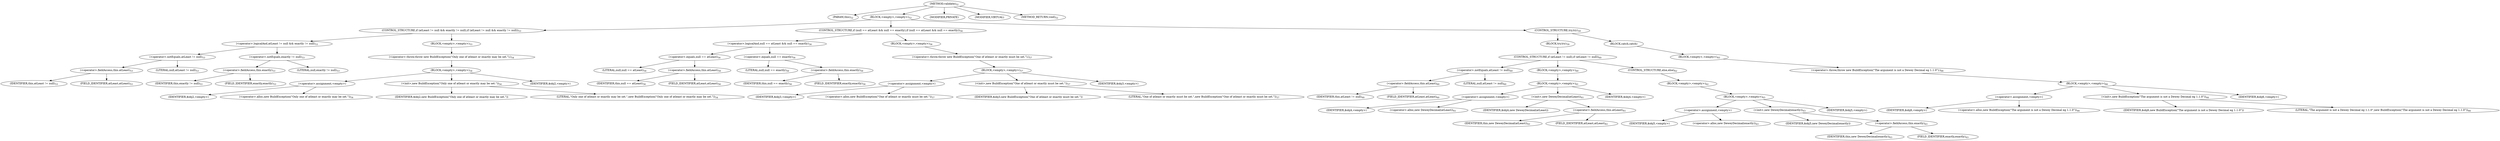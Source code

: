 digraph "validate" {  
"92" [label = <(METHOD,validate)<SUB>52</SUB>> ]
"93" [label = <(PARAM,this)<SUB>52</SUB>> ]
"94" [label = <(BLOCK,&lt;empty&gt;,&lt;empty&gt;)<SUB>52</SUB>> ]
"95" [label = <(CONTROL_STRUCTURE,if (atLeast != null &amp;&amp; exactly != null),if (atLeast != null &amp;&amp; exactly != null))<SUB>53</SUB>> ]
"96" [label = <(&lt;operator&gt;.logicalAnd,atLeast != null &amp;&amp; exactly != null)<SUB>53</SUB>> ]
"97" [label = <(&lt;operator&gt;.notEquals,atLeast != null)<SUB>53</SUB>> ]
"98" [label = <(&lt;operator&gt;.fieldAccess,this.atLeast)<SUB>53</SUB>> ]
"99" [label = <(IDENTIFIER,this,atLeast != null)<SUB>53</SUB>> ]
"100" [label = <(FIELD_IDENTIFIER,atLeast,atLeast)<SUB>53</SUB>> ]
"101" [label = <(LITERAL,null,atLeast != null)<SUB>53</SUB>> ]
"102" [label = <(&lt;operator&gt;.notEquals,exactly != null)<SUB>53</SUB>> ]
"103" [label = <(&lt;operator&gt;.fieldAccess,this.exactly)<SUB>53</SUB>> ]
"104" [label = <(IDENTIFIER,this,exactly != null)<SUB>53</SUB>> ]
"105" [label = <(FIELD_IDENTIFIER,exactly,exactly)<SUB>53</SUB>> ]
"106" [label = <(LITERAL,null,exactly != null)<SUB>53</SUB>> ]
"107" [label = <(BLOCK,&lt;empty&gt;,&lt;empty&gt;)<SUB>53</SUB>> ]
"108" [label = <(&lt;operator&gt;.throw,throw new BuildException(&quot;Only one of atleast or exactly may be set.&quot;);)<SUB>54</SUB>> ]
"109" [label = <(BLOCK,&lt;empty&gt;,&lt;empty&gt;)<SUB>54</SUB>> ]
"110" [label = <(&lt;operator&gt;.assignment,&lt;empty&gt;)> ]
"111" [label = <(IDENTIFIER,$obj2,&lt;empty&gt;)> ]
"112" [label = <(&lt;operator&gt;.alloc,new BuildException(&quot;Only one of atleast or exactly may be set.&quot;))<SUB>54</SUB>> ]
"113" [label = <(&lt;init&gt;,new BuildException(&quot;Only one of atleast or exactly may be set.&quot;))<SUB>54</SUB>> ]
"114" [label = <(IDENTIFIER,$obj2,new BuildException(&quot;Only one of atleast or exactly may be set.&quot;))> ]
"115" [label = <(LITERAL,&quot;Only one of atleast or exactly may be set.&quot;,new BuildException(&quot;Only one of atleast or exactly may be set.&quot;))<SUB>54</SUB>> ]
"116" [label = <(IDENTIFIER,$obj2,&lt;empty&gt;)> ]
"117" [label = <(CONTROL_STRUCTURE,if (null == atLeast &amp;&amp; null == exactly),if (null == atLeast &amp;&amp; null == exactly))<SUB>56</SUB>> ]
"118" [label = <(&lt;operator&gt;.logicalAnd,null == atLeast &amp;&amp; null == exactly)<SUB>56</SUB>> ]
"119" [label = <(&lt;operator&gt;.equals,null == atLeast)<SUB>56</SUB>> ]
"120" [label = <(LITERAL,null,null == atLeast)<SUB>56</SUB>> ]
"121" [label = <(&lt;operator&gt;.fieldAccess,this.atLeast)<SUB>56</SUB>> ]
"122" [label = <(IDENTIFIER,this,null == atLeast)<SUB>56</SUB>> ]
"123" [label = <(FIELD_IDENTIFIER,atLeast,atLeast)<SUB>56</SUB>> ]
"124" [label = <(&lt;operator&gt;.equals,null == exactly)<SUB>56</SUB>> ]
"125" [label = <(LITERAL,null,null == exactly)<SUB>56</SUB>> ]
"126" [label = <(&lt;operator&gt;.fieldAccess,this.exactly)<SUB>56</SUB>> ]
"127" [label = <(IDENTIFIER,this,null == exactly)<SUB>56</SUB>> ]
"128" [label = <(FIELD_IDENTIFIER,exactly,exactly)<SUB>56</SUB>> ]
"129" [label = <(BLOCK,&lt;empty&gt;,&lt;empty&gt;)<SUB>56</SUB>> ]
"130" [label = <(&lt;operator&gt;.throw,throw new BuildException(&quot;One of atleast or exactly must be set.&quot;);)<SUB>57</SUB>> ]
"131" [label = <(BLOCK,&lt;empty&gt;,&lt;empty&gt;)<SUB>57</SUB>> ]
"132" [label = <(&lt;operator&gt;.assignment,&lt;empty&gt;)> ]
"133" [label = <(IDENTIFIER,$obj3,&lt;empty&gt;)> ]
"134" [label = <(&lt;operator&gt;.alloc,new BuildException(&quot;One of atleast or exactly must be set.&quot;))<SUB>57</SUB>> ]
"135" [label = <(&lt;init&gt;,new BuildException(&quot;One of atleast or exactly must be set.&quot;))<SUB>57</SUB>> ]
"136" [label = <(IDENTIFIER,$obj3,new BuildException(&quot;One of atleast or exactly must be set.&quot;))> ]
"137" [label = <(LITERAL,&quot;One of atleast or exactly must be set.&quot;,new BuildException(&quot;One of atleast or exactly must be set.&quot;))<SUB>57</SUB>> ]
"138" [label = <(IDENTIFIER,$obj3,&lt;empty&gt;)> ]
"139" [label = <(CONTROL_STRUCTURE,try,try)<SUB>59</SUB>> ]
"140" [label = <(BLOCK,try,try)<SUB>59</SUB>> ]
"141" [label = <(CONTROL_STRUCTURE,if (atLeast != null),if (atLeast != null))<SUB>60</SUB>> ]
"142" [label = <(&lt;operator&gt;.notEquals,atLeast != null)<SUB>60</SUB>> ]
"143" [label = <(&lt;operator&gt;.fieldAccess,this.atLeast)<SUB>60</SUB>> ]
"144" [label = <(IDENTIFIER,this,atLeast != null)<SUB>60</SUB>> ]
"145" [label = <(FIELD_IDENTIFIER,atLeast,atLeast)<SUB>60</SUB>> ]
"146" [label = <(LITERAL,null,atLeast != null)<SUB>60</SUB>> ]
"147" [label = <(BLOCK,&lt;empty&gt;,&lt;empty&gt;)<SUB>60</SUB>> ]
"148" [label = <(BLOCK,&lt;empty&gt;,&lt;empty&gt;)<SUB>61</SUB>> ]
"149" [label = <(&lt;operator&gt;.assignment,&lt;empty&gt;)> ]
"150" [label = <(IDENTIFIER,$obj4,&lt;empty&gt;)> ]
"151" [label = <(&lt;operator&gt;.alloc,new DeweyDecimal(atLeast))<SUB>61</SUB>> ]
"152" [label = <(&lt;init&gt;,new DeweyDecimal(atLeast))<SUB>61</SUB>> ]
"153" [label = <(IDENTIFIER,$obj4,new DeweyDecimal(atLeast))> ]
"154" [label = <(&lt;operator&gt;.fieldAccess,this.atLeast)<SUB>61</SUB>> ]
"155" [label = <(IDENTIFIER,this,new DeweyDecimal(atLeast))<SUB>61</SUB>> ]
"156" [label = <(FIELD_IDENTIFIER,atLeast,atLeast)<SUB>61</SUB>> ]
"157" [label = <(IDENTIFIER,$obj4,&lt;empty&gt;)> ]
"158" [label = <(CONTROL_STRUCTURE,else,else)<SUB>62</SUB>> ]
"159" [label = <(BLOCK,&lt;empty&gt;,&lt;empty&gt;)<SUB>62</SUB>> ]
"160" [label = <(BLOCK,&lt;empty&gt;,&lt;empty&gt;)<SUB>63</SUB>> ]
"161" [label = <(&lt;operator&gt;.assignment,&lt;empty&gt;)> ]
"162" [label = <(IDENTIFIER,$obj5,&lt;empty&gt;)> ]
"163" [label = <(&lt;operator&gt;.alloc,new DeweyDecimal(exactly))<SUB>63</SUB>> ]
"164" [label = <(&lt;init&gt;,new DeweyDecimal(exactly))<SUB>63</SUB>> ]
"165" [label = <(IDENTIFIER,$obj5,new DeweyDecimal(exactly))> ]
"166" [label = <(&lt;operator&gt;.fieldAccess,this.exactly)<SUB>63</SUB>> ]
"167" [label = <(IDENTIFIER,this,new DeweyDecimal(exactly))<SUB>63</SUB>> ]
"168" [label = <(FIELD_IDENTIFIER,exactly,exactly)<SUB>63</SUB>> ]
"169" [label = <(IDENTIFIER,$obj5,&lt;empty&gt;)> ]
"170" [label = <(BLOCK,catch,catch)> ]
"171" [label = <(BLOCK,&lt;empty&gt;,&lt;empty&gt;)<SUB>65</SUB>> ]
"172" [label = <(&lt;operator&gt;.throw,throw new BuildException(&quot;The argument is not a Dewey Decimal eg 1.1.0&quot;);)<SUB>66</SUB>> ]
"173" [label = <(BLOCK,&lt;empty&gt;,&lt;empty&gt;)<SUB>66</SUB>> ]
"174" [label = <(&lt;operator&gt;.assignment,&lt;empty&gt;)> ]
"175" [label = <(IDENTIFIER,$obj6,&lt;empty&gt;)> ]
"176" [label = <(&lt;operator&gt;.alloc,new BuildException(&quot;The argument is not a Dewey Decimal eg 1.1.0&quot;))<SUB>66</SUB>> ]
"177" [label = <(&lt;init&gt;,new BuildException(&quot;The argument is not a Dewey Decimal eg 1.1.0&quot;))<SUB>66</SUB>> ]
"178" [label = <(IDENTIFIER,$obj6,new BuildException(&quot;The argument is not a Dewey Decimal eg 1.1.0&quot;))> ]
"179" [label = <(LITERAL,&quot;The argument is not a Dewey Decimal eg 1.1.0&quot;,new BuildException(&quot;The argument is not a Dewey Decimal eg 1.1.0&quot;))<SUB>66</SUB>> ]
"180" [label = <(IDENTIFIER,$obj6,&lt;empty&gt;)> ]
"181" [label = <(MODIFIER,PRIVATE)> ]
"182" [label = <(MODIFIER,VIRTUAL)> ]
"183" [label = <(METHOD_RETURN,void)<SUB>52</SUB>> ]
  "92" -> "93" 
  "92" -> "94" 
  "92" -> "181" 
  "92" -> "182" 
  "92" -> "183" 
  "94" -> "95" 
  "94" -> "117" 
  "94" -> "139" 
  "95" -> "96" 
  "95" -> "107" 
  "96" -> "97" 
  "96" -> "102" 
  "97" -> "98" 
  "97" -> "101" 
  "98" -> "99" 
  "98" -> "100" 
  "102" -> "103" 
  "102" -> "106" 
  "103" -> "104" 
  "103" -> "105" 
  "107" -> "108" 
  "108" -> "109" 
  "109" -> "110" 
  "109" -> "113" 
  "109" -> "116" 
  "110" -> "111" 
  "110" -> "112" 
  "113" -> "114" 
  "113" -> "115" 
  "117" -> "118" 
  "117" -> "129" 
  "118" -> "119" 
  "118" -> "124" 
  "119" -> "120" 
  "119" -> "121" 
  "121" -> "122" 
  "121" -> "123" 
  "124" -> "125" 
  "124" -> "126" 
  "126" -> "127" 
  "126" -> "128" 
  "129" -> "130" 
  "130" -> "131" 
  "131" -> "132" 
  "131" -> "135" 
  "131" -> "138" 
  "132" -> "133" 
  "132" -> "134" 
  "135" -> "136" 
  "135" -> "137" 
  "139" -> "140" 
  "139" -> "170" 
  "140" -> "141" 
  "141" -> "142" 
  "141" -> "147" 
  "141" -> "158" 
  "142" -> "143" 
  "142" -> "146" 
  "143" -> "144" 
  "143" -> "145" 
  "147" -> "148" 
  "148" -> "149" 
  "148" -> "152" 
  "148" -> "157" 
  "149" -> "150" 
  "149" -> "151" 
  "152" -> "153" 
  "152" -> "154" 
  "154" -> "155" 
  "154" -> "156" 
  "158" -> "159" 
  "159" -> "160" 
  "160" -> "161" 
  "160" -> "164" 
  "160" -> "169" 
  "161" -> "162" 
  "161" -> "163" 
  "164" -> "165" 
  "164" -> "166" 
  "166" -> "167" 
  "166" -> "168" 
  "170" -> "171" 
  "171" -> "172" 
  "172" -> "173" 
  "173" -> "174" 
  "173" -> "177" 
  "173" -> "180" 
  "174" -> "175" 
  "174" -> "176" 
  "177" -> "178" 
  "177" -> "179" 
}
